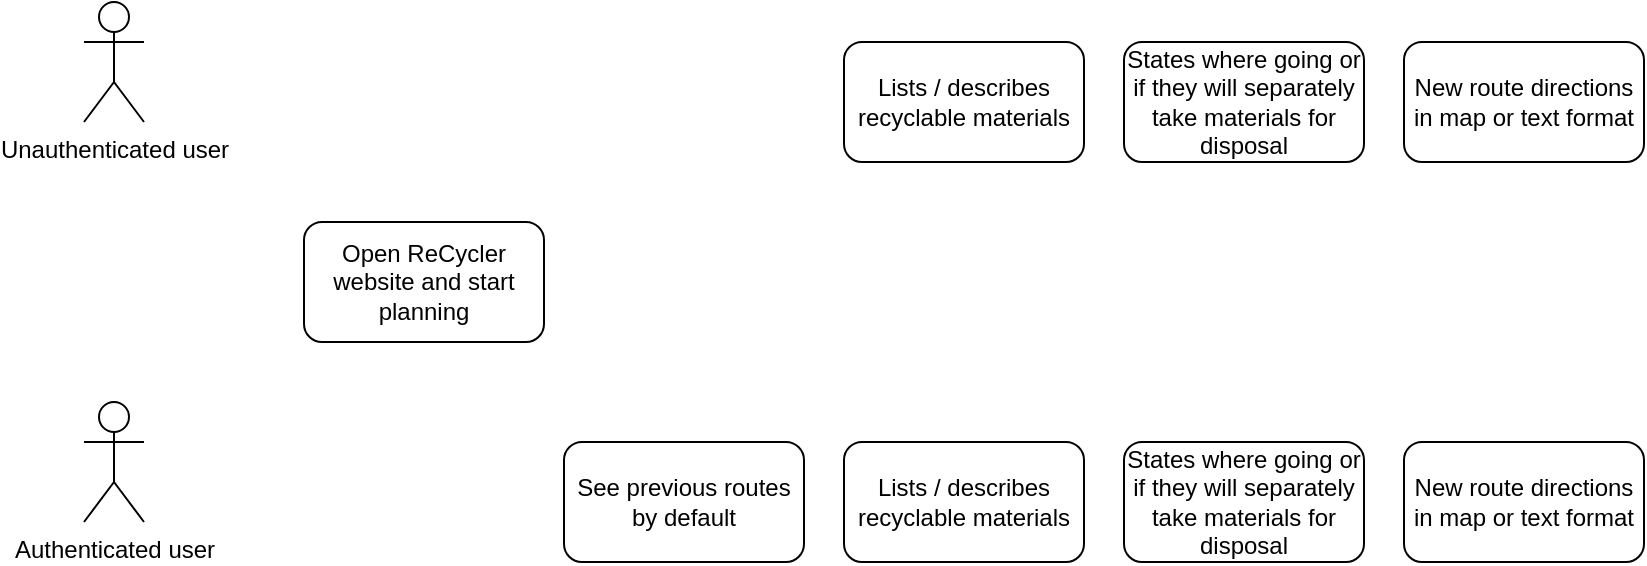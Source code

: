 <mxfile version="22.1.16" type="github">
  <diagram name="Page-1" id="KqT4ygK-pLhFqNeephAf">
    <mxGraphModel dx="1710" dy="1018" grid="1" gridSize="10" guides="1" tooltips="1" connect="1" arrows="1" fold="1" page="1" pageScale="1" pageWidth="1654" pageHeight="1169" math="0" shadow="0">
      <root>
        <mxCell id="0" />
        <mxCell id="1" parent="0" />
        <mxCell id="ee45y4G0gzjRnPrVUwhJ-1" value="Unauthenticated user" style="shape=umlActor;verticalLabelPosition=bottom;verticalAlign=top;html=1;outlineConnect=0;" vertex="1" parent="1">
          <mxGeometry x="80" y="80" width="30" height="60" as="geometry" />
        </mxCell>
        <mxCell id="ee45y4G0gzjRnPrVUwhJ-2" value="Authenticated user" style="shape=umlActor;verticalLabelPosition=bottom;verticalAlign=top;html=1;outlineConnect=0;" vertex="1" parent="1">
          <mxGeometry x="80" y="280" width="30" height="60" as="geometry" />
        </mxCell>
        <mxCell id="ee45y4G0gzjRnPrVUwhJ-5" value="Open ReCycler website and start planning" style="rounded=1;whiteSpace=wrap;html=1;" vertex="1" parent="1">
          <mxGeometry x="190" y="190" width="120" height="60" as="geometry" />
        </mxCell>
        <mxCell id="ee45y4G0gzjRnPrVUwhJ-7" value="See previous routes by default" style="rounded=1;whiteSpace=wrap;html=1;" vertex="1" parent="1">
          <mxGeometry x="320" y="300" width="120" height="60" as="geometry" />
        </mxCell>
        <mxCell id="ee45y4G0gzjRnPrVUwhJ-9" value="Lists / describes recyclable materials" style="rounded=1;whiteSpace=wrap;html=1;" vertex="1" parent="1">
          <mxGeometry x="460" y="300" width="120" height="60" as="geometry" />
        </mxCell>
        <mxCell id="ee45y4G0gzjRnPrVUwhJ-10" value="Lists / describes recyclable materials" style="rounded=1;whiteSpace=wrap;html=1;" vertex="1" parent="1">
          <mxGeometry x="460" y="100" width="120" height="60" as="geometry" />
        </mxCell>
        <mxCell id="ee45y4G0gzjRnPrVUwhJ-12" value="States where going or if they will separately take materials for disposal" style="rounded=1;whiteSpace=wrap;html=1;" vertex="1" parent="1">
          <mxGeometry x="600" y="300" width="120" height="60" as="geometry" />
        </mxCell>
        <mxCell id="ee45y4G0gzjRnPrVUwhJ-13" value="States where going or if they will separately take materials for disposal" style="rounded=1;whiteSpace=wrap;html=1;" vertex="1" parent="1">
          <mxGeometry x="600" y="100" width="120" height="60" as="geometry" />
        </mxCell>
        <mxCell id="ee45y4G0gzjRnPrVUwhJ-15" value="New route directions in map or text format" style="rounded=1;whiteSpace=wrap;html=1;" vertex="1" parent="1">
          <mxGeometry x="740" y="100" width="120" height="60" as="geometry" />
        </mxCell>
        <mxCell id="ee45y4G0gzjRnPrVUwhJ-16" value="New route directions in map or text format" style="rounded=1;whiteSpace=wrap;html=1;" vertex="1" parent="1">
          <mxGeometry x="740" y="300" width="120" height="60" as="geometry" />
        </mxCell>
      </root>
    </mxGraphModel>
  </diagram>
</mxfile>
